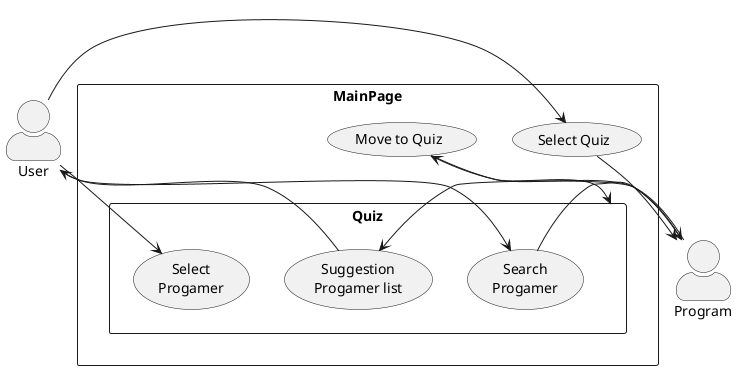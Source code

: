 @startuml
skinparam actorStyle awesome
actor User
actor Program

rectangle MainPage {
  User --> (Select Quiz)
  (Select Quiz) --> Program
  Program --> (Move to Quiz)
  (Move to Quiz) --> Quiz
}


rectangle Quiz {
  User --> (Search\nProgamer)
  (Search\nProgamer) --> Program
  Program --> (Suggestion\nProgamer list)
  (Suggestion\nProgamer list) --> User
  User --> (Select\nProgamer)
}

@enduml
